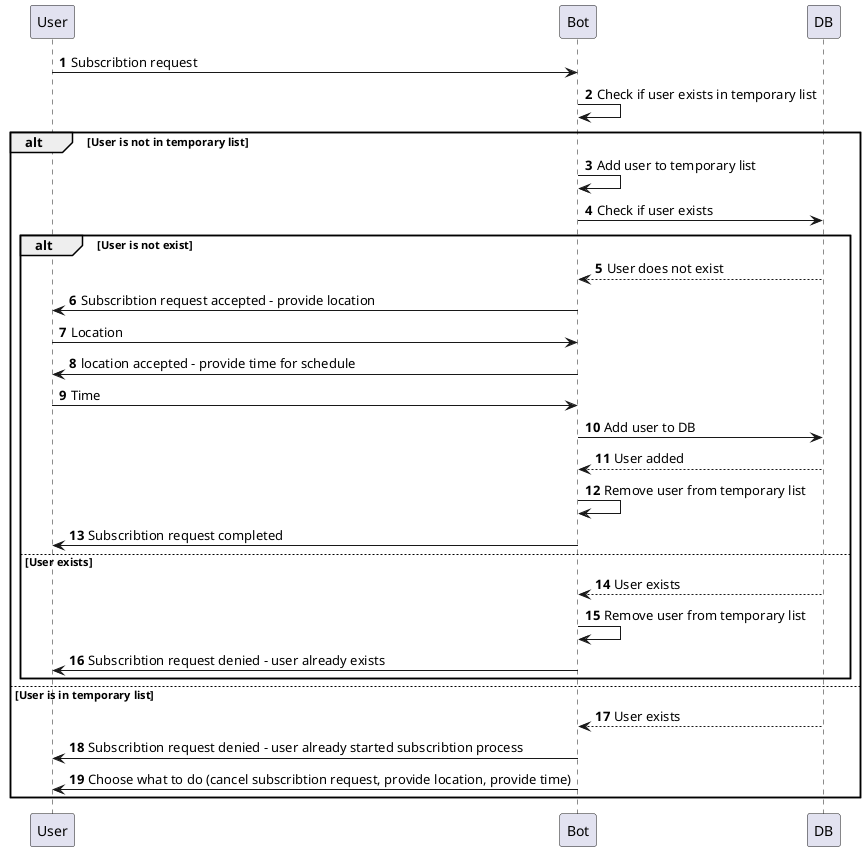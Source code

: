 @startuml
'https://plantuml.com/sequence-diagram

autonumber

User -> Bot: Subscribtion request
Bot -> Bot: Check if user exists in temporary list
alt User is not in temporary list
    Bot -> Bot: Add user to temporary list
    Bot -> DB: Check if user exists
    alt User is not exist
    DB --> Bot: User does not exist
    Bot -> User: Subscribtion request accepted - provide location
    User -> Bot: Location
    Bot -> User: location accepted - provide time for schedule
    User -> Bot: Time
    Bot -> DB: Add user to DB
    DB --> Bot: User added
    Bot -> Bot: Remove user from temporary list
    Bot -> User: Subscribtion request completed
    else User exists
    DB --> Bot: User exists
    Bot -> Bot: Remove user from temporary list
    Bot -> User: Subscribtion request denied - user already exists
    end
else User is in temporary list
DB --> Bot: User exists
Bot -> User: Subscribtion request denied - user already started subscribtion process
Bot -> User: Choose what to do (cancel subscribtion request, provide location, provide time)
end
@enduml
